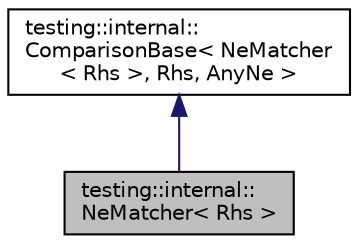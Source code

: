 digraph "testing::internal::NeMatcher&lt; Rhs &gt;"
{
  edge [fontname="Helvetica",fontsize="10",labelfontname="Helvetica",labelfontsize="10"];
  node [fontname="Helvetica",fontsize="10",shape=record];
  Node1 [label="testing::internal::\lNeMatcher\< Rhs \>",height=0.2,width=0.4,color="black", fillcolor="grey75", style="filled", fontcolor="black"];
  Node2 -> Node1 [dir="back",color="midnightblue",fontsize="10",style="solid",fontname="Helvetica"];
  Node2 [label="testing::internal::\lComparisonBase\< NeMatcher\l\< Rhs \>, Rhs, AnyNe \>",height=0.2,width=0.4,color="black", fillcolor="white", style="filled",URL="$classtesting_1_1internal_1_1_comparison_base.html"];
}
